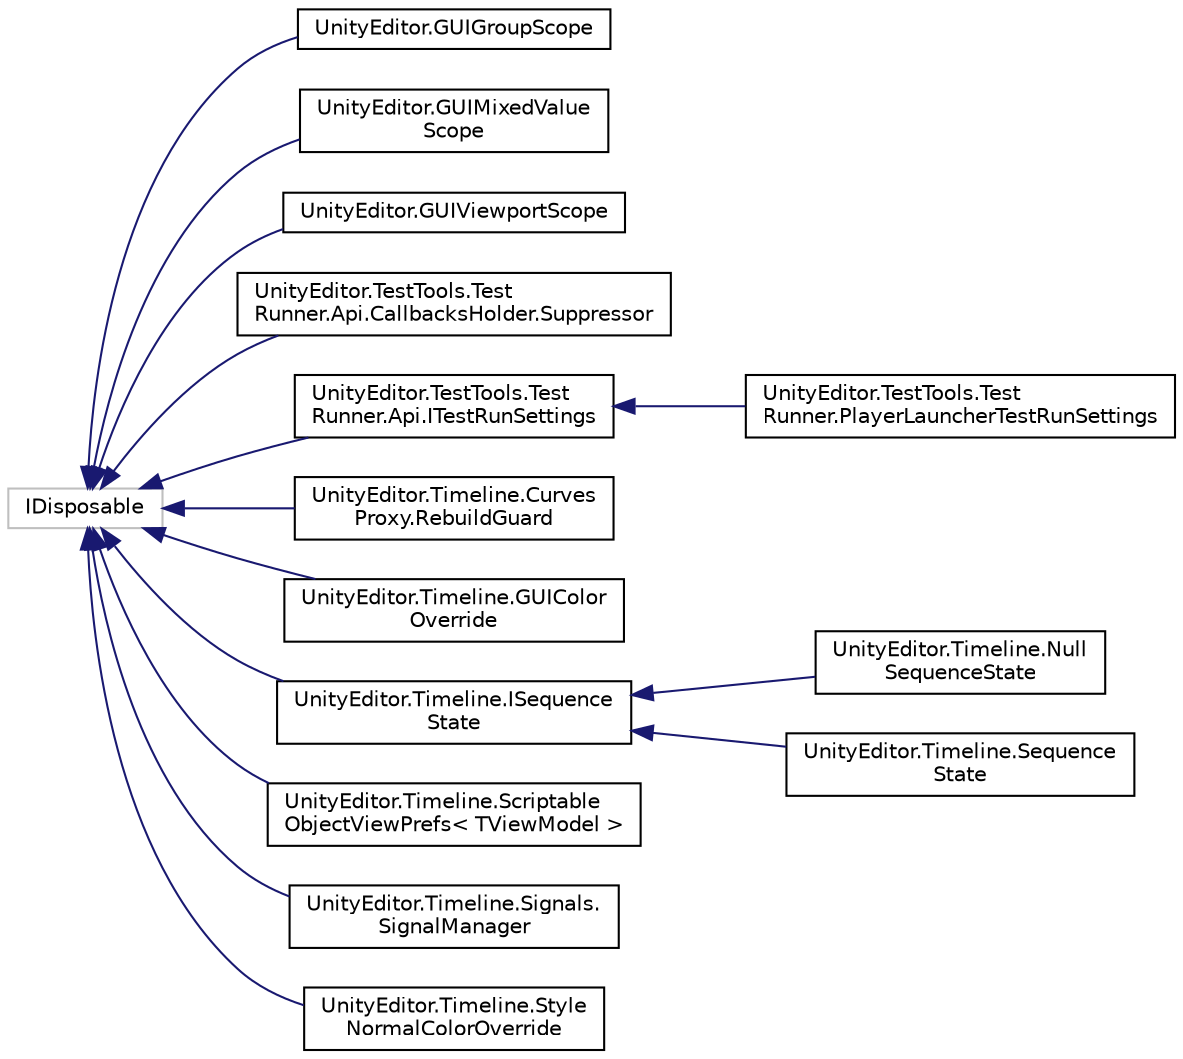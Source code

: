 digraph "Graphical Class Hierarchy"
{
 // LATEX_PDF_SIZE
  edge [fontname="Helvetica",fontsize="10",labelfontname="Helvetica",labelfontsize="10"];
  node [fontname="Helvetica",fontsize="10",shape=record];
  rankdir="LR";
  Node697 [label="IDisposable",height=0.2,width=0.4,color="grey75", fillcolor="white", style="filled",tooltip=" "];
  Node697 -> Node0 [dir="back",color="midnightblue",fontsize="10",style="solid",fontname="Helvetica"];
  Node0 [label="UnityEditor.GUIGroupScope",height=0.2,width=0.4,color="black", fillcolor="white", style="filled",URL="$struct_unity_editor_1_1_g_u_i_group_scope.html",tooltip=" "];
  Node697 -> Node699 [dir="back",color="midnightblue",fontsize="10",style="solid",fontname="Helvetica"];
  Node699 [label="UnityEditor.GUIMixedValue\lScope",height=0.2,width=0.4,color="black", fillcolor="white", style="filled",URL="$struct_unity_editor_1_1_g_u_i_mixed_value_scope.html",tooltip=" "];
  Node697 -> Node700 [dir="back",color="midnightblue",fontsize="10",style="solid",fontname="Helvetica"];
  Node700 [label="UnityEditor.GUIViewportScope",height=0.2,width=0.4,color="black", fillcolor="white", style="filled",URL="$struct_unity_editor_1_1_g_u_i_viewport_scope.html",tooltip=" "];
  Node697 -> Node701 [dir="back",color="midnightblue",fontsize="10",style="solid",fontname="Helvetica"];
  Node701 [label="UnityEditor.TestTools.Test\lRunner.Api.CallbacksHolder.Suppressor",height=0.2,width=0.4,color="black", fillcolor="white", style="filled",URL="$class_unity_editor_1_1_test_tools_1_1_test_runner_1_1_api_1_1_callbacks_holder_1_1_suppressor.html",tooltip=" "];
  Node697 -> Node702 [dir="back",color="midnightblue",fontsize="10",style="solid",fontname="Helvetica"];
  Node702 [label="UnityEditor.TestTools.Test\lRunner.Api.ITestRunSettings",height=0.2,width=0.4,color="black", fillcolor="white", style="filled",URL="$interface_unity_editor_1_1_test_tools_1_1_test_runner_1_1_api_1_1_i_test_run_settings.html",tooltip=" "];
  Node702 -> Node703 [dir="back",color="midnightblue",fontsize="10",style="solid",fontname="Helvetica"];
  Node703 [label="UnityEditor.TestTools.Test\lRunner.PlayerLauncherTestRunSettings",height=0.2,width=0.4,color="black", fillcolor="white", style="filled",URL="$class_unity_editor_1_1_test_tools_1_1_test_runner_1_1_player_launcher_test_run_settings.html",tooltip=" "];
  Node697 -> Node704 [dir="back",color="midnightblue",fontsize="10",style="solid",fontname="Helvetica"];
  Node704 [label="UnityEditor.Timeline.Curves\lProxy.RebuildGuard",height=0.2,width=0.4,color="black", fillcolor="white", style="filled",URL="$struct_unity_editor_1_1_timeline_1_1_curves_proxy_1_1_rebuild_guard.html",tooltip=" "];
  Node697 -> Node705 [dir="back",color="midnightblue",fontsize="10",style="solid",fontname="Helvetica"];
  Node705 [label="UnityEditor.Timeline.GUIColor\lOverride",height=0.2,width=0.4,color="black", fillcolor="white", style="filled",URL="$struct_unity_editor_1_1_timeline_1_1_g_u_i_color_override.html",tooltip=" "];
  Node697 -> Node706 [dir="back",color="midnightblue",fontsize="10",style="solid",fontname="Helvetica"];
  Node706 [label="UnityEditor.Timeline.ISequence\lState",height=0.2,width=0.4,color="black", fillcolor="white", style="filled",URL="$interface_unity_editor_1_1_timeline_1_1_i_sequence_state.html",tooltip=" "];
  Node706 -> Node707 [dir="back",color="midnightblue",fontsize="10",style="solid",fontname="Helvetica"];
  Node707 [label="UnityEditor.Timeline.Null\lSequenceState",height=0.2,width=0.4,color="black", fillcolor="white", style="filled",URL="$class_unity_editor_1_1_timeline_1_1_null_sequence_state.html",tooltip=" "];
  Node706 -> Node708 [dir="back",color="midnightblue",fontsize="10",style="solid",fontname="Helvetica"];
  Node708 [label="UnityEditor.Timeline.Sequence\lState",height=0.2,width=0.4,color="black", fillcolor="white", style="filled",URL="$class_unity_editor_1_1_timeline_1_1_sequence_state.html",tooltip=" "];
  Node697 -> Node709 [dir="back",color="midnightblue",fontsize="10",style="solid",fontname="Helvetica"];
  Node709 [label="UnityEditor.Timeline.Scriptable\lObjectViewPrefs\< TViewModel \>",height=0.2,width=0.4,color="black", fillcolor="white", style="filled",URL="$class_unity_editor_1_1_timeline_1_1_scriptable_object_view_prefs.html",tooltip=" "];
  Node697 -> Node710 [dir="back",color="midnightblue",fontsize="10",style="solid",fontname="Helvetica"];
  Node710 [label="UnityEditor.Timeline.Signals.\lSignalManager",height=0.2,width=0.4,color="black", fillcolor="white", style="filled",URL="$class_unity_editor_1_1_timeline_1_1_signals_1_1_signal_manager.html",tooltip=" "];
  Node697 -> Node711 [dir="back",color="midnightblue",fontsize="10",style="solid",fontname="Helvetica"];
  Node711 [label="UnityEditor.Timeline.Style\lNormalColorOverride",height=0.2,width=0.4,color="black", fillcolor="white", style="filled",URL="$struct_unity_editor_1_1_timeline_1_1_style_normal_color_override.html",tooltip=" "];
}
